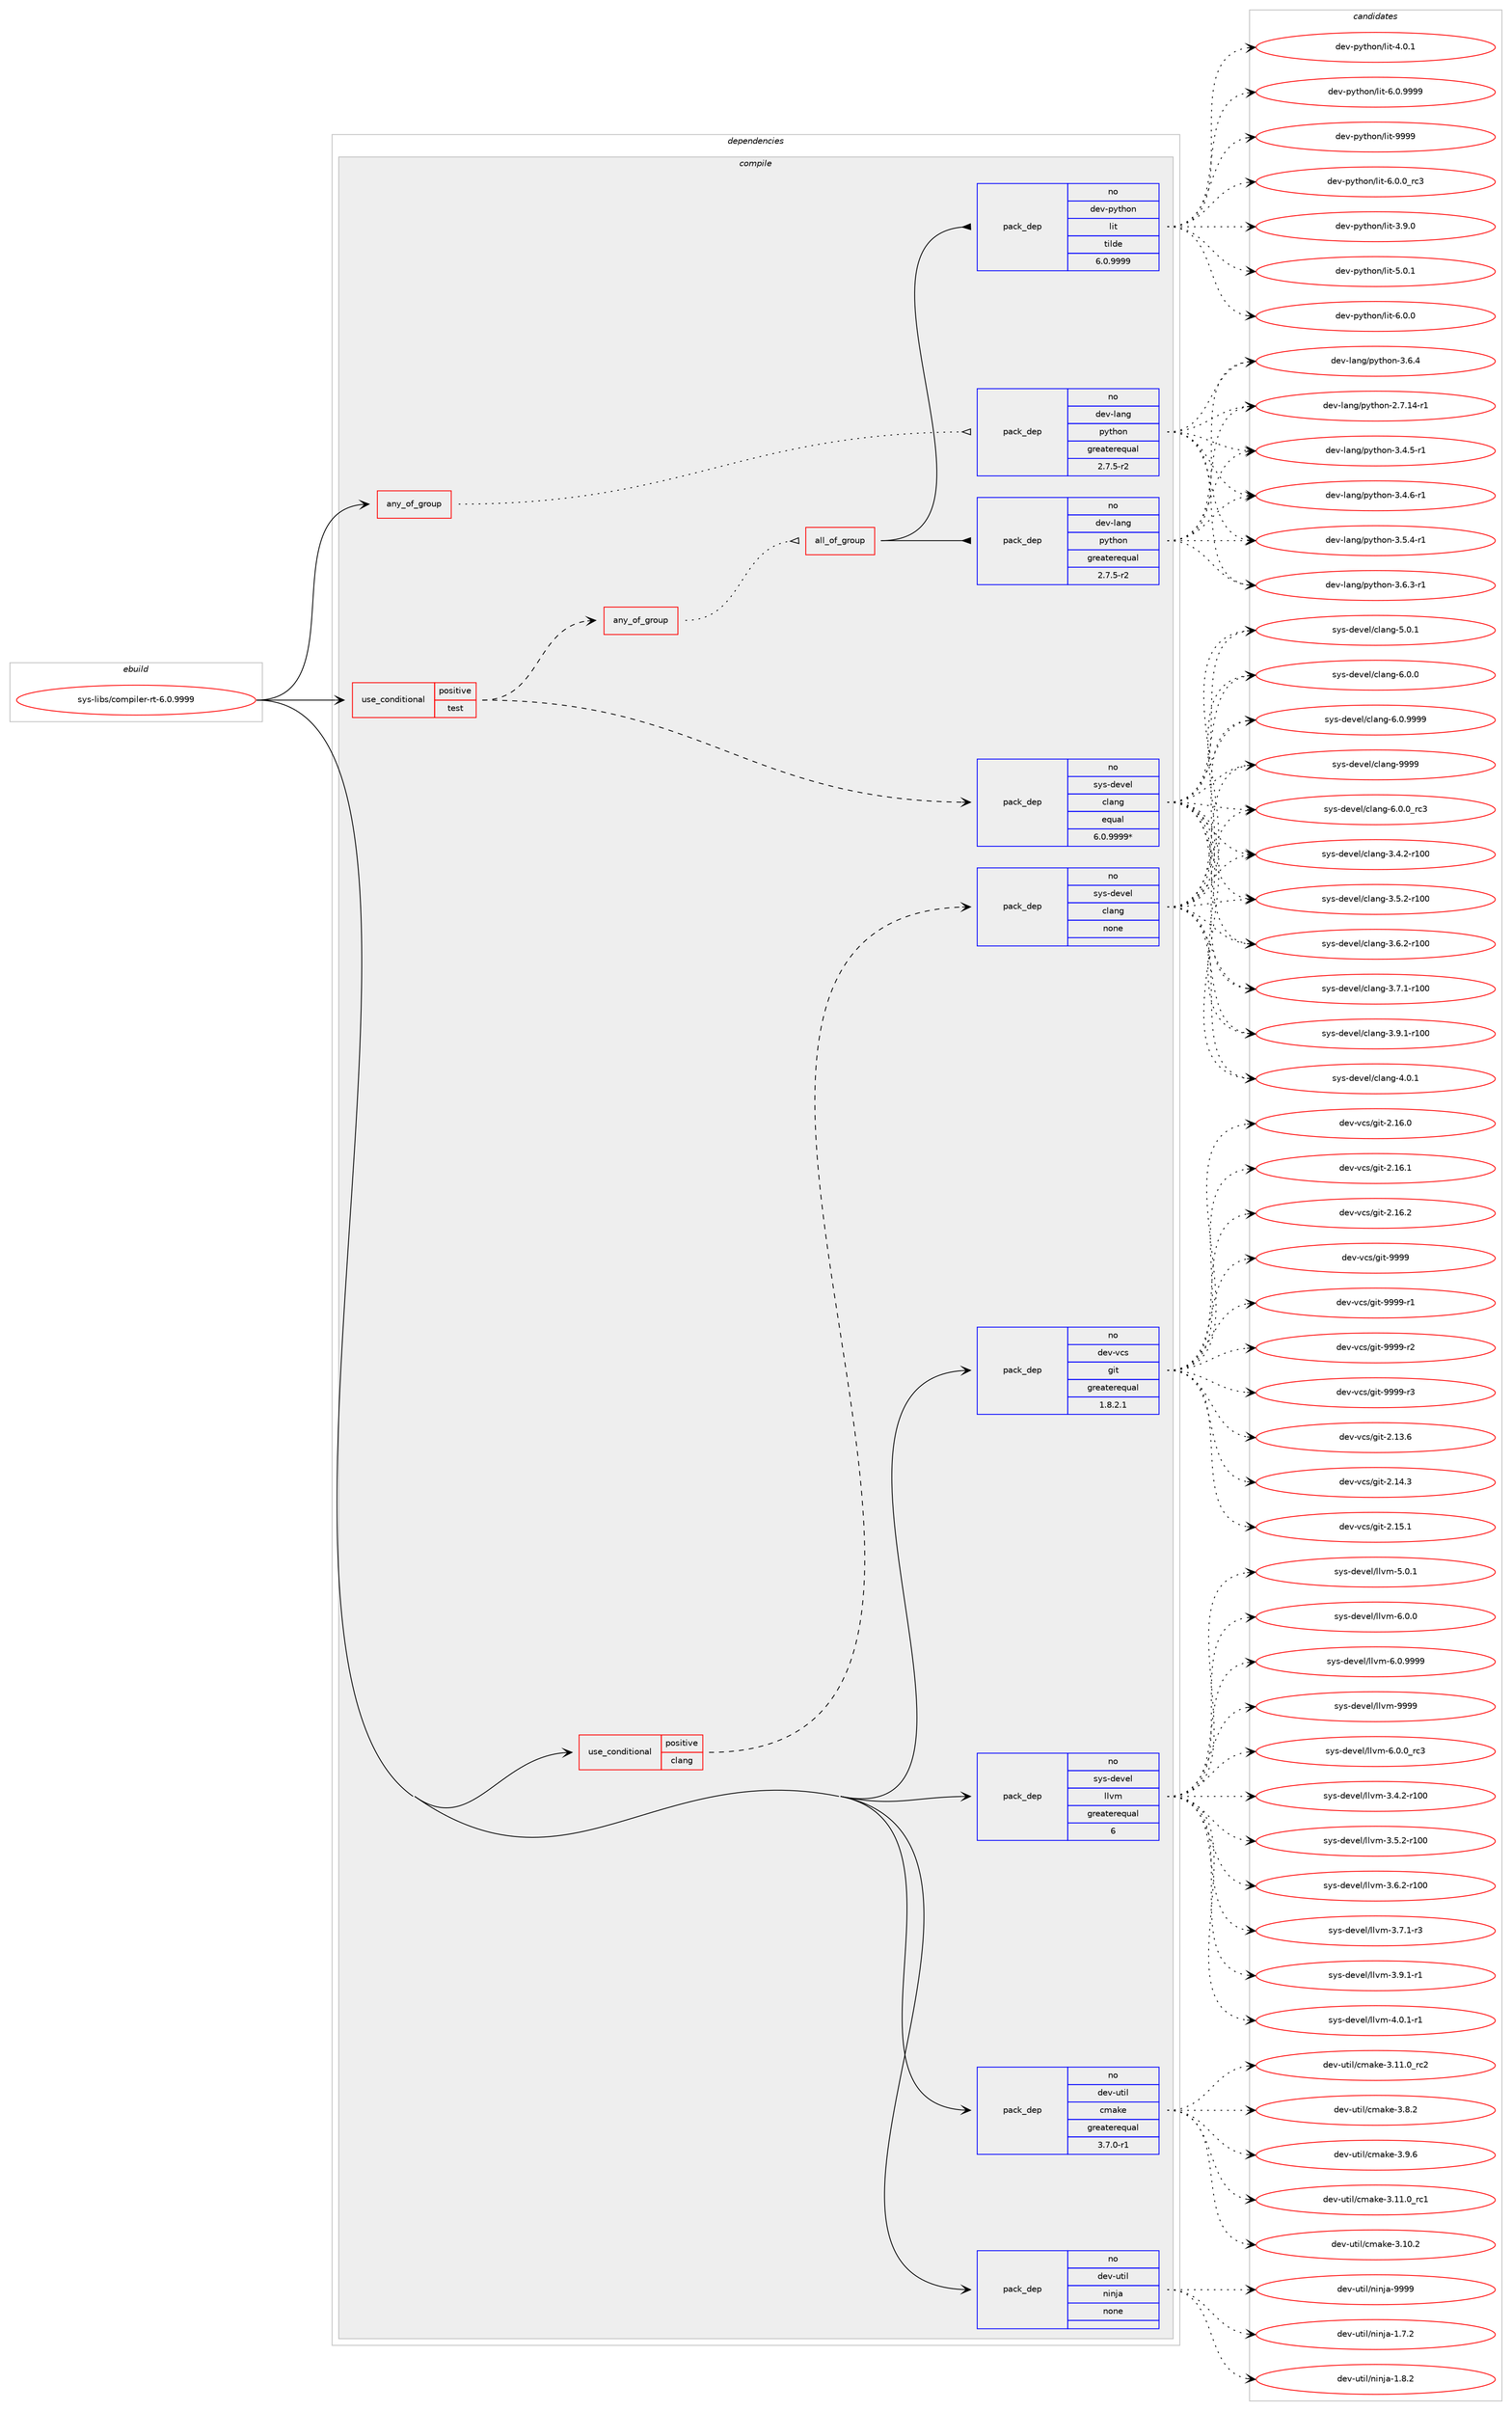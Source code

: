 digraph prolog {

# *************
# Graph options
# *************

newrank=true;
concentrate=true;
compound=true;
graph [rankdir=LR,fontname=Helvetica,fontsize=10,ranksep=1.5];#, ranksep=2.5, nodesep=0.2];
edge  [arrowhead=vee];
node  [fontname=Helvetica,fontsize=10];

# **********
# The ebuild
# **********

subgraph cluster_leftcol {
color=gray;
rank=same;
label=<<i>ebuild</i>>;
id [label="sys-libs/compiler-rt-6.0.9999", color=red, width=4, href="../sys-libs/compiler-rt-6.0.9999.svg"];
}

# ****************
# The dependencies
# ****************

subgraph cluster_midcol {
color=gray;
label=<<i>dependencies</i>>;
subgraph cluster_compile {
fillcolor="#eeeeee";
style=filled;
label=<<i>compile</i>>;
subgraph any81 {
dependency7669 [label=<<TABLE BORDER="0" CELLBORDER="1" CELLSPACING="0" CELLPADDING="4"><TR><TD CELLPADDING="10">any_of_group</TD></TR></TABLE>>, shape=none, color=red];subgraph pack6678 {
dependency7670 [label=<<TABLE BORDER="0" CELLBORDER="1" CELLSPACING="0" CELLPADDING="4" WIDTH="220"><TR><TD ROWSPAN="6" CELLPADDING="30">pack_dep</TD></TR><TR><TD WIDTH="110">no</TD></TR><TR><TD>dev-lang</TD></TR><TR><TD>python</TD></TR><TR><TD>greaterequal</TD></TR><TR><TD>2.7.5-r2</TD></TR></TABLE>>, shape=none, color=blue];
}
dependency7669:e -> dependency7670:w [weight=20,style="dotted",arrowhead="oinv"];
}
id:e -> dependency7669:w [weight=20,style="solid",arrowhead="vee"];
subgraph cond902 {
dependency7671 [label=<<TABLE BORDER="0" CELLBORDER="1" CELLSPACING="0" CELLPADDING="4"><TR><TD ROWSPAN="3" CELLPADDING="10">use_conditional</TD></TR><TR><TD>positive</TD></TR><TR><TD>clang</TD></TR></TABLE>>, shape=none, color=red];
subgraph pack6679 {
dependency7672 [label=<<TABLE BORDER="0" CELLBORDER="1" CELLSPACING="0" CELLPADDING="4" WIDTH="220"><TR><TD ROWSPAN="6" CELLPADDING="30">pack_dep</TD></TR><TR><TD WIDTH="110">no</TD></TR><TR><TD>sys-devel</TD></TR><TR><TD>clang</TD></TR><TR><TD>none</TD></TR><TR><TD></TD></TR></TABLE>>, shape=none, color=blue];
}
dependency7671:e -> dependency7672:w [weight=20,style="dashed",arrowhead="vee"];
}
id:e -> dependency7671:w [weight=20,style="solid",arrowhead="vee"];
subgraph cond903 {
dependency7673 [label=<<TABLE BORDER="0" CELLBORDER="1" CELLSPACING="0" CELLPADDING="4"><TR><TD ROWSPAN="3" CELLPADDING="10">use_conditional</TD></TR><TR><TD>positive</TD></TR><TR><TD>test</TD></TR></TABLE>>, shape=none, color=red];
subgraph any82 {
dependency7674 [label=<<TABLE BORDER="0" CELLBORDER="1" CELLSPACING="0" CELLPADDING="4"><TR><TD CELLPADDING="10">any_of_group</TD></TR></TABLE>>, shape=none, color=red];subgraph all11 {
dependency7675 [label=<<TABLE BORDER="0" CELLBORDER="1" CELLSPACING="0" CELLPADDING="4"><TR><TD CELLPADDING="10">all_of_group</TD></TR></TABLE>>, shape=none, color=red];subgraph pack6680 {
dependency7676 [label=<<TABLE BORDER="0" CELLBORDER="1" CELLSPACING="0" CELLPADDING="4" WIDTH="220"><TR><TD ROWSPAN="6" CELLPADDING="30">pack_dep</TD></TR><TR><TD WIDTH="110">no</TD></TR><TR><TD>dev-lang</TD></TR><TR><TD>python</TD></TR><TR><TD>greaterequal</TD></TR><TR><TD>2.7.5-r2</TD></TR></TABLE>>, shape=none, color=blue];
}
dependency7675:e -> dependency7676:w [weight=20,style="solid",arrowhead="inv"];
subgraph pack6681 {
dependency7677 [label=<<TABLE BORDER="0" CELLBORDER="1" CELLSPACING="0" CELLPADDING="4" WIDTH="220"><TR><TD ROWSPAN="6" CELLPADDING="30">pack_dep</TD></TR><TR><TD WIDTH="110">no</TD></TR><TR><TD>dev-python</TD></TR><TR><TD>lit</TD></TR><TR><TD>tilde</TD></TR><TR><TD>6.0.9999</TD></TR></TABLE>>, shape=none, color=blue];
}
dependency7675:e -> dependency7677:w [weight=20,style="solid",arrowhead="inv"];
}
dependency7674:e -> dependency7675:w [weight=20,style="dotted",arrowhead="oinv"];
}
dependency7673:e -> dependency7674:w [weight=20,style="dashed",arrowhead="vee"];
subgraph pack6682 {
dependency7678 [label=<<TABLE BORDER="0" CELLBORDER="1" CELLSPACING="0" CELLPADDING="4" WIDTH="220"><TR><TD ROWSPAN="6" CELLPADDING="30">pack_dep</TD></TR><TR><TD WIDTH="110">no</TD></TR><TR><TD>sys-devel</TD></TR><TR><TD>clang</TD></TR><TR><TD>equal</TD></TR><TR><TD>6.0.9999*</TD></TR></TABLE>>, shape=none, color=blue];
}
dependency7673:e -> dependency7678:w [weight=20,style="dashed",arrowhead="vee"];
}
id:e -> dependency7673:w [weight=20,style="solid",arrowhead="vee"];
subgraph pack6683 {
dependency7679 [label=<<TABLE BORDER="0" CELLBORDER="1" CELLSPACING="0" CELLPADDING="4" WIDTH="220"><TR><TD ROWSPAN="6" CELLPADDING="30">pack_dep</TD></TR><TR><TD WIDTH="110">no</TD></TR><TR><TD>dev-util</TD></TR><TR><TD>cmake</TD></TR><TR><TD>greaterequal</TD></TR><TR><TD>3.7.0-r1</TD></TR></TABLE>>, shape=none, color=blue];
}
id:e -> dependency7679:w [weight=20,style="solid",arrowhead="vee"];
subgraph pack6684 {
dependency7680 [label=<<TABLE BORDER="0" CELLBORDER="1" CELLSPACING="0" CELLPADDING="4" WIDTH="220"><TR><TD ROWSPAN="6" CELLPADDING="30">pack_dep</TD></TR><TR><TD WIDTH="110">no</TD></TR><TR><TD>dev-util</TD></TR><TR><TD>ninja</TD></TR><TR><TD>none</TD></TR><TR><TD></TD></TR></TABLE>>, shape=none, color=blue];
}
id:e -> dependency7680:w [weight=20,style="solid",arrowhead="vee"];
subgraph pack6685 {
dependency7681 [label=<<TABLE BORDER="0" CELLBORDER="1" CELLSPACING="0" CELLPADDING="4" WIDTH="220"><TR><TD ROWSPAN="6" CELLPADDING="30">pack_dep</TD></TR><TR><TD WIDTH="110">no</TD></TR><TR><TD>dev-vcs</TD></TR><TR><TD>git</TD></TR><TR><TD>greaterequal</TD></TR><TR><TD>1.8.2.1</TD></TR></TABLE>>, shape=none, color=blue];
}
id:e -> dependency7681:w [weight=20,style="solid",arrowhead="vee"];
subgraph pack6686 {
dependency7682 [label=<<TABLE BORDER="0" CELLBORDER="1" CELLSPACING="0" CELLPADDING="4" WIDTH="220"><TR><TD ROWSPAN="6" CELLPADDING="30">pack_dep</TD></TR><TR><TD WIDTH="110">no</TD></TR><TR><TD>sys-devel</TD></TR><TR><TD>llvm</TD></TR><TR><TD>greaterequal</TD></TR><TR><TD>6</TD></TR></TABLE>>, shape=none, color=blue];
}
id:e -> dependency7682:w [weight=20,style="solid",arrowhead="vee"];
}
subgraph cluster_compileandrun {
fillcolor="#eeeeee";
style=filled;
label=<<i>compile and run</i>>;
}
subgraph cluster_run {
fillcolor="#eeeeee";
style=filled;
label=<<i>run</i>>;
}
}

# **************
# The candidates
# **************

subgraph cluster_choices {
rank=same;
color=gray;
label=<<i>candidates</i>>;

subgraph choice6678 {
color=black;
nodesep=1;
choice100101118451089711010347112121116104111110455046554649524511449 [label="dev-lang/python-2.7.14-r1", color=red, width=4,href="../dev-lang/python-2.7.14-r1.svg"];
choice1001011184510897110103471121211161041111104551465246534511449 [label="dev-lang/python-3.4.5-r1", color=red, width=4,href="../dev-lang/python-3.4.5-r1.svg"];
choice1001011184510897110103471121211161041111104551465246544511449 [label="dev-lang/python-3.4.6-r1", color=red, width=4,href="../dev-lang/python-3.4.6-r1.svg"];
choice1001011184510897110103471121211161041111104551465346524511449 [label="dev-lang/python-3.5.4-r1", color=red, width=4,href="../dev-lang/python-3.5.4-r1.svg"];
choice1001011184510897110103471121211161041111104551465446514511449 [label="dev-lang/python-3.6.3-r1", color=red, width=4,href="../dev-lang/python-3.6.3-r1.svg"];
choice100101118451089711010347112121116104111110455146544652 [label="dev-lang/python-3.6.4", color=red, width=4,href="../dev-lang/python-3.6.4.svg"];
dependency7670:e -> choice100101118451089711010347112121116104111110455046554649524511449:w [style=dotted,weight="100"];
dependency7670:e -> choice1001011184510897110103471121211161041111104551465246534511449:w [style=dotted,weight="100"];
dependency7670:e -> choice1001011184510897110103471121211161041111104551465246544511449:w [style=dotted,weight="100"];
dependency7670:e -> choice1001011184510897110103471121211161041111104551465346524511449:w [style=dotted,weight="100"];
dependency7670:e -> choice1001011184510897110103471121211161041111104551465446514511449:w [style=dotted,weight="100"];
dependency7670:e -> choice100101118451089711010347112121116104111110455146544652:w [style=dotted,weight="100"];
}
subgraph choice6679 {
color=black;
nodesep=1;
choice11512111545100101118101108479910897110103455446484648951149951 [label="sys-devel/clang-6.0.0_rc3", color=red, width=4,href="../sys-devel/clang-6.0.0_rc3.svg"];
choice1151211154510010111810110847991089711010345514652465045114494848 [label="sys-devel/clang-3.4.2-r100", color=red, width=4,href="../sys-devel/clang-3.4.2-r100.svg"];
choice1151211154510010111810110847991089711010345514653465045114494848 [label="sys-devel/clang-3.5.2-r100", color=red, width=4,href="../sys-devel/clang-3.5.2-r100.svg"];
choice1151211154510010111810110847991089711010345514654465045114494848 [label="sys-devel/clang-3.6.2-r100", color=red, width=4,href="../sys-devel/clang-3.6.2-r100.svg"];
choice1151211154510010111810110847991089711010345514655464945114494848 [label="sys-devel/clang-3.7.1-r100", color=red, width=4,href="../sys-devel/clang-3.7.1-r100.svg"];
choice1151211154510010111810110847991089711010345514657464945114494848 [label="sys-devel/clang-3.9.1-r100", color=red, width=4,href="../sys-devel/clang-3.9.1-r100.svg"];
choice11512111545100101118101108479910897110103455246484649 [label="sys-devel/clang-4.0.1", color=red, width=4,href="../sys-devel/clang-4.0.1.svg"];
choice11512111545100101118101108479910897110103455346484649 [label="sys-devel/clang-5.0.1", color=red, width=4,href="../sys-devel/clang-5.0.1.svg"];
choice11512111545100101118101108479910897110103455446484648 [label="sys-devel/clang-6.0.0", color=red, width=4,href="../sys-devel/clang-6.0.0.svg"];
choice11512111545100101118101108479910897110103455446484657575757 [label="sys-devel/clang-6.0.9999", color=red, width=4,href="../sys-devel/clang-6.0.9999.svg"];
choice115121115451001011181011084799108971101034557575757 [label="sys-devel/clang-9999", color=red, width=4,href="../sys-devel/clang-9999.svg"];
dependency7672:e -> choice11512111545100101118101108479910897110103455446484648951149951:w [style=dotted,weight="100"];
dependency7672:e -> choice1151211154510010111810110847991089711010345514652465045114494848:w [style=dotted,weight="100"];
dependency7672:e -> choice1151211154510010111810110847991089711010345514653465045114494848:w [style=dotted,weight="100"];
dependency7672:e -> choice1151211154510010111810110847991089711010345514654465045114494848:w [style=dotted,weight="100"];
dependency7672:e -> choice1151211154510010111810110847991089711010345514655464945114494848:w [style=dotted,weight="100"];
dependency7672:e -> choice1151211154510010111810110847991089711010345514657464945114494848:w [style=dotted,weight="100"];
dependency7672:e -> choice11512111545100101118101108479910897110103455246484649:w [style=dotted,weight="100"];
dependency7672:e -> choice11512111545100101118101108479910897110103455346484649:w [style=dotted,weight="100"];
dependency7672:e -> choice11512111545100101118101108479910897110103455446484648:w [style=dotted,weight="100"];
dependency7672:e -> choice11512111545100101118101108479910897110103455446484657575757:w [style=dotted,weight="100"];
dependency7672:e -> choice115121115451001011181011084799108971101034557575757:w [style=dotted,weight="100"];
}
subgraph choice6680 {
color=black;
nodesep=1;
choice100101118451089711010347112121116104111110455046554649524511449 [label="dev-lang/python-2.7.14-r1", color=red, width=4,href="../dev-lang/python-2.7.14-r1.svg"];
choice1001011184510897110103471121211161041111104551465246534511449 [label="dev-lang/python-3.4.5-r1", color=red, width=4,href="../dev-lang/python-3.4.5-r1.svg"];
choice1001011184510897110103471121211161041111104551465246544511449 [label="dev-lang/python-3.4.6-r1", color=red, width=4,href="../dev-lang/python-3.4.6-r1.svg"];
choice1001011184510897110103471121211161041111104551465346524511449 [label="dev-lang/python-3.5.4-r1", color=red, width=4,href="../dev-lang/python-3.5.4-r1.svg"];
choice1001011184510897110103471121211161041111104551465446514511449 [label="dev-lang/python-3.6.3-r1", color=red, width=4,href="../dev-lang/python-3.6.3-r1.svg"];
choice100101118451089711010347112121116104111110455146544652 [label="dev-lang/python-3.6.4", color=red, width=4,href="../dev-lang/python-3.6.4.svg"];
dependency7676:e -> choice100101118451089711010347112121116104111110455046554649524511449:w [style=dotted,weight="100"];
dependency7676:e -> choice1001011184510897110103471121211161041111104551465246534511449:w [style=dotted,weight="100"];
dependency7676:e -> choice1001011184510897110103471121211161041111104551465246544511449:w [style=dotted,weight="100"];
dependency7676:e -> choice1001011184510897110103471121211161041111104551465346524511449:w [style=dotted,weight="100"];
dependency7676:e -> choice1001011184510897110103471121211161041111104551465446514511449:w [style=dotted,weight="100"];
dependency7676:e -> choice100101118451089711010347112121116104111110455146544652:w [style=dotted,weight="100"];
}
subgraph choice6681 {
color=black;
nodesep=1;
choice1001011184511212111610411111047108105116455446484648951149951 [label="dev-python/lit-6.0.0_rc3", color=red, width=4,href="../dev-python/lit-6.0.0_rc3.svg"];
choice1001011184511212111610411111047108105116455146574648 [label="dev-python/lit-3.9.0", color=red, width=4,href="../dev-python/lit-3.9.0.svg"];
choice1001011184511212111610411111047108105116455246484649 [label="dev-python/lit-4.0.1", color=red, width=4,href="../dev-python/lit-4.0.1.svg"];
choice1001011184511212111610411111047108105116455346484649 [label="dev-python/lit-5.0.1", color=red, width=4,href="../dev-python/lit-5.0.1.svg"];
choice1001011184511212111610411111047108105116455446484648 [label="dev-python/lit-6.0.0", color=red, width=4,href="../dev-python/lit-6.0.0.svg"];
choice1001011184511212111610411111047108105116455446484657575757 [label="dev-python/lit-6.0.9999", color=red, width=4,href="../dev-python/lit-6.0.9999.svg"];
choice10010111845112121116104111110471081051164557575757 [label="dev-python/lit-9999", color=red, width=4,href="../dev-python/lit-9999.svg"];
dependency7677:e -> choice1001011184511212111610411111047108105116455446484648951149951:w [style=dotted,weight="100"];
dependency7677:e -> choice1001011184511212111610411111047108105116455146574648:w [style=dotted,weight="100"];
dependency7677:e -> choice1001011184511212111610411111047108105116455246484649:w [style=dotted,weight="100"];
dependency7677:e -> choice1001011184511212111610411111047108105116455346484649:w [style=dotted,weight="100"];
dependency7677:e -> choice1001011184511212111610411111047108105116455446484648:w [style=dotted,weight="100"];
dependency7677:e -> choice1001011184511212111610411111047108105116455446484657575757:w [style=dotted,weight="100"];
dependency7677:e -> choice10010111845112121116104111110471081051164557575757:w [style=dotted,weight="100"];
}
subgraph choice6682 {
color=black;
nodesep=1;
choice11512111545100101118101108479910897110103455446484648951149951 [label="sys-devel/clang-6.0.0_rc3", color=red, width=4,href="../sys-devel/clang-6.0.0_rc3.svg"];
choice1151211154510010111810110847991089711010345514652465045114494848 [label="sys-devel/clang-3.4.2-r100", color=red, width=4,href="../sys-devel/clang-3.4.2-r100.svg"];
choice1151211154510010111810110847991089711010345514653465045114494848 [label="sys-devel/clang-3.5.2-r100", color=red, width=4,href="../sys-devel/clang-3.5.2-r100.svg"];
choice1151211154510010111810110847991089711010345514654465045114494848 [label="sys-devel/clang-3.6.2-r100", color=red, width=4,href="../sys-devel/clang-3.6.2-r100.svg"];
choice1151211154510010111810110847991089711010345514655464945114494848 [label="sys-devel/clang-3.7.1-r100", color=red, width=4,href="../sys-devel/clang-3.7.1-r100.svg"];
choice1151211154510010111810110847991089711010345514657464945114494848 [label="sys-devel/clang-3.9.1-r100", color=red, width=4,href="../sys-devel/clang-3.9.1-r100.svg"];
choice11512111545100101118101108479910897110103455246484649 [label="sys-devel/clang-4.0.1", color=red, width=4,href="../sys-devel/clang-4.0.1.svg"];
choice11512111545100101118101108479910897110103455346484649 [label="sys-devel/clang-5.0.1", color=red, width=4,href="../sys-devel/clang-5.0.1.svg"];
choice11512111545100101118101108479910897110103455446484648 [label="sys-devel/clang-6.0.0", color=red, width=4,href="../sys-devel/clang-6.0.0.svg"];
choice11512111545100101118101108479910897110103455446484657575757 [label="sys-devel/clang-6.0.9999", color=red, width=4,href="../sys-devel/clang-6.0.9999.svg"];
choice115121115451001011181011084799108971101034557575757 [label="sys-devel/clang-9999", color=red, width=4,href="../sys-devel/clang-9999.svg"];
dependency7678:e -> choice11512111545100101118101108479910897110103455446484648951149951:w [style=dotted,weight="100"];
dependency7678:e -> choice1151211154510010111810110847991089711010345514652465045114494848:w [style=dotted,weight="100"];
dependency7678:e -> choice1151211154510010111810110847991089711010345514653465045114494848:w [style=dotted,weight="100"];
dependency7678:e -> choice1151211154510010111810110847991089711010345514654465045114494848:w [style=dotted,weight="100"];
dependency7678:e -> choice1151211154510010111810110847991089711010345514655464945114494848:w [style=dotted,weight="100"];
dependency7678:e -> choice1151211154510010111810110847991089711010345514657464945114494848:w [style=dotted,weight="100"];
dependency7678:e -> choice11512111545100101118101108479910897110103455246484649:w [style=dotted,weight="100"];
dependency7678:e -> choice11512111545100101118101108479910897110103455346484649:w [style=dotted,weight="100"];
dependency7678:e -> choice11512111545100101118101108479910897110103455446484648:w [style=dotted,weight="100"];
dependency7678:e -> choice11512111545100101118101108479910897110103455446484657575757:w [style=dotted,weight="100"];
dependency7678:e -> choice115121115451001011181011084799108971101034557575757:w [style=dotted,weight="100"];
}
subgraph choice6683 {
color=black;
nodesep=1;
choice1001011184511711610510847991099710710145514649494648951149949 [label="dev-util/cmake-3.11.0_rc1", color=red, width=4,href="../dev-util/cmake-3.11.0_rc1.svg"];
choice1001011184511711610510847991099710710145514649484650 [label="dev-util/cmake-3.10.2", color=red, width=4,href="../dev-util/cmake-3.10.2.svg"];
choice1001011184511711610510847991099710710145514649494648951149950 [label="dev-util/cmake-3.11.0_rc2", color=red, width=4,href="../dev-util/cmake-3.11.0_rc2.svg"];
choice10010111845117116105108479910997107101455146564650 [label="dev-util/cmake-3.8.2", color=red, width=4,href="../dev-util/cmake-3.8.2.svg"];
choice10010111845117116105108479910997107101455146574654 [label="dev-util/cmake-3.9.6", color=red, width=4,href="../dev-util/cmake-3.9.6.svg"];
dependency7679:e -> choice1001011184511711610510847991099710710145514649494648951149949:w [style=dotted,weight="100"];
dependency7679:e -> choice1001011184511711610510847991099710710145514649484650:w [style=dotted,weight="100"];
dependency7679:e -> choice1001011184511711610510847991099710710145514649494648951149950:w [style=dotted,weight="100"];
dependency7679:e -> choice10010111845117116105108479910997107101455146564650:w [style=dotted,weight="100"];
dependency7679:e -> choice10010111845117116105108479910997107101455146574654:w [style=dotted,weight="100"];
}
subgraph choice6684 {
color=black;
nodesep=1;
choice100101118451171161051084711010511010697454946554650 [label="dev-util/ninja-1.7.2", color=red, width=4,href="../dev-util/ninja-1.7.2.svg"];
choice100101118451171161051084711010511010697454946564650 [label="dev-util/ninja-1.8.2", color=red, width=4,href="../dev-util/ninja-1.8.2.svg"];
choice1001011184511711610510847110105110106974557575757 [label="dev-util/ninja-9999", color=red, width=4,href="../dev-util/ninja-9999.svg"];
dependency7680:e -> choice100101118451171161051084711010511010697454946554650:w [style=dotted,weight="100"];
dependency7680:e -> choice100101118451171161051084711010511010697454946564650:w [style=dotted,weight="100"];
dependency7680:e -> choice1001011184511711610510847110105110106974557575757:w [style=dotted,weight="100"];
}
subgraph choice6685 {
color=black;
nodesep=1;
choice10010111845118991154710310511645504649514654 [label="dev-vcs/git-2.13.6", color=red, width=4,href="../dev-vcs/git-2.13.6.svg"];
choice10010111845118991154710310511645504649524651 [label="dev-vcs/git-2.14.3", color=red, width=4,href="../dev-vcs/git-2.14.3.svg"];
choice10010111845118991154710310511645504649534649 [label="dev-vcs/git-2.15.1", color=red, width=4,href="../dev-vcs/git-2.15.1.svg"];
choice10010111845118991154710310511645504649544648 [label="dev-vcs/git-2.16.0", color=red, width=4,href="../dev-vcs/git-2.16.0.svg"];
choice10010111845118991154710310511645504649544649 [label="dev-vcs/git-2.16.1", color=red, width=4,href="../dev-vcs/git-2.16.1.svg"];
choice10010111845118991154710310511645504649544650 [label="dev-vcs/git-2.16.2", color=red, width=4,href="../dev-vcs/git-2.16.2.svg"];
choice1001011184511899115471031051164557575757 [label="dev-vcs/git-9999", color=red, width=4,href="../dev-vcs/git-9999.svg"];
choice10010111845118991154710310511645575757574511449 [label="dev-vcs/git-9999-r1", color=red, width=4,href="../dev-vcs/git-9999-r1.svg"];
choice10010111845118991154710310511645575757574511450 [label="dev-vcs/git-9999-r2", color=red, width=4,href="../dev-vcs/git-9999-r2.svg"];
choice10010111845118991154710310511645575757574511451 [label="dev-vcs/git-9999-r3", color=red, width=4,href="../dev-vcs/git-9999-r3.svg"];
dependency7681:e -> choice10010111845118991154710310511645504649514654:w [style=dotted,weight="100"];
dependency7681:e -> choice10010111845118991154710310511645504649524651:w [style=dotted,weight="100"];
dependency7681:e -> choice10010111845118991154710310511645504649534649:w [style=dotted,weight="100"];
dependency7681:e -> choice10010111845118991154710310511645504649544648:w [style=dotted,weight="100"];
dependency7681:e -> choice10010111845118991154710310511645504649544649:w [style=dotted,weight="100"];
dependency7681:e -> choice10010111845118991154710310511645504649544650:w [style=dotted,weight="100"];
dependency7681:e -> choice1001011184511899115471031051164557575757:w [style=dotted,weight="100"];
dependency7681:e -> choice10010111845118991154710310511645575757574511449:w [style=dotted,weight="100"];
dependency7681:e -> choice10010111845118991154710310511645575757574511450:w [style=dotted,weight="100"];
dependency7681:e -> choice10010111845118991154710310511645575757574511451:w [style=dotted,weight="100"];
}
subgraph choice6686 {
color=black;
nodesep=1;
choice1151211154510010111810110847108108118109455446484648951149951 [label="sys-devel/llvm-6.0.0_rc3", color=red, width=4,href="../sys-devel/llvm-6.0.0_rc3.svg"];
choice115121115451001011181011084710810811810945514652465045114494848 [label="sys-devel/llvm-3.4.2-r100", color=red, width=4,href="../sys-devel/llvm-3.4.2-r100.svg"];
choice115121115451001011181011084710810811810945514653465045114494848 [label="sys-devel/llvm-3.5.2-r100", color=red, width=4,href="../sys-devel/llvm-3.5.2-r100.svg"];
choice115121115451001011181011084710810811810945514654465045114494848 [label="sys-devel/llvm-3.6.2-r100", color=red, width=4,href="../sys-devel/llvm-3.6.2-r100.svg"];
choice11512111545100101118101108471081081181094551465546494511451 [label="sys-devel/llvm-3.7.1-r3", color=red, width=4,href="../sys-devel/llvm-3.7.1-r3.svg"];
choice11512111545100101118101108471081081181094551465746494511449 [label="sys-devel/llvm-3.9.1-r1", color=red, width=4,href="../sys-devel/llvm-3.9.1-r1.svg"];
choice11512111545100101118101108471081081181094552464846494511449 [label="sys-devel/llvm-4.0.1-r1", color=red, width=4,href="../sys-devel/llvm-4.0.1-r1.svg"];
choice1151211154510010111810110847108108118109455346484649 [label="sys-devel/llvm-5.0.1", color=red, width=4,href="../sys-devel/llvm-5.0.1.svg"];
choice1151211154510010111810110847108108118109455446484648 [label="sys-devel/llvm-6.0.0", color=red, width=4,href="../sys-devel/llvm-6.0.0.svg"];
choice1151211154510010111810110847108108118109455446484657575757 [label="sys-devel/llvm-6.0.9999", color=red, width=4,href="../sys-devel/llvm-6.0.9999.svg"];
choice11512111545100101118101108471081081181094557575757 [label="sys-devel/llvm-9999", color=red, width=4,href="../sys-devel/llvm-9999.svg"];
dependency7682:e -> choice1151211154510010111810110847108108118109455446484648951149951:w [style=dotted,weight="100"];
dependency7682:e -> choice115121115451001011181011084710810811810945514652465045114494848:w [style=dotted,weight="100"];
dependency7682:e -> choice115121115451001011181011084710810811810945514653465045114494848:w [style=dotted,weight="100"];
dependency7682:e -> choice115121115451001011181011084710810811810945514654465045114494848:w [style=dotted,weight="100"];
dependency7682:e -> choice11512111545100101118101108471081081181094551465546494511451:w [style=dotted,weight="100"];
dependency7682:e -> choice11512111545100101118101108471081081181094551465746494511449:w [style=dotted,weight="100"];
dependency7682:e -> choice11512111545100101118101108471081081181094552464846494511449:w [style=dotted,weight="100"];
dependency7682:e -> choice1151211154510010111810110847108108118109455346484649:w [style=dotted,weight="100"];
dependency7682:e -> choice1151211154510010111810110847108108118109455446484648:w [style=dotted,weight="100"];
dependency7682:e -> choice1151211154510010111810110847108108118109455446484657575757:w [style=dotted,weight="100"];
dependency7682:e -> choice11512111545100101118101108471081081181094557575757:w [style=dotted,weight="100"];
}
}

}
